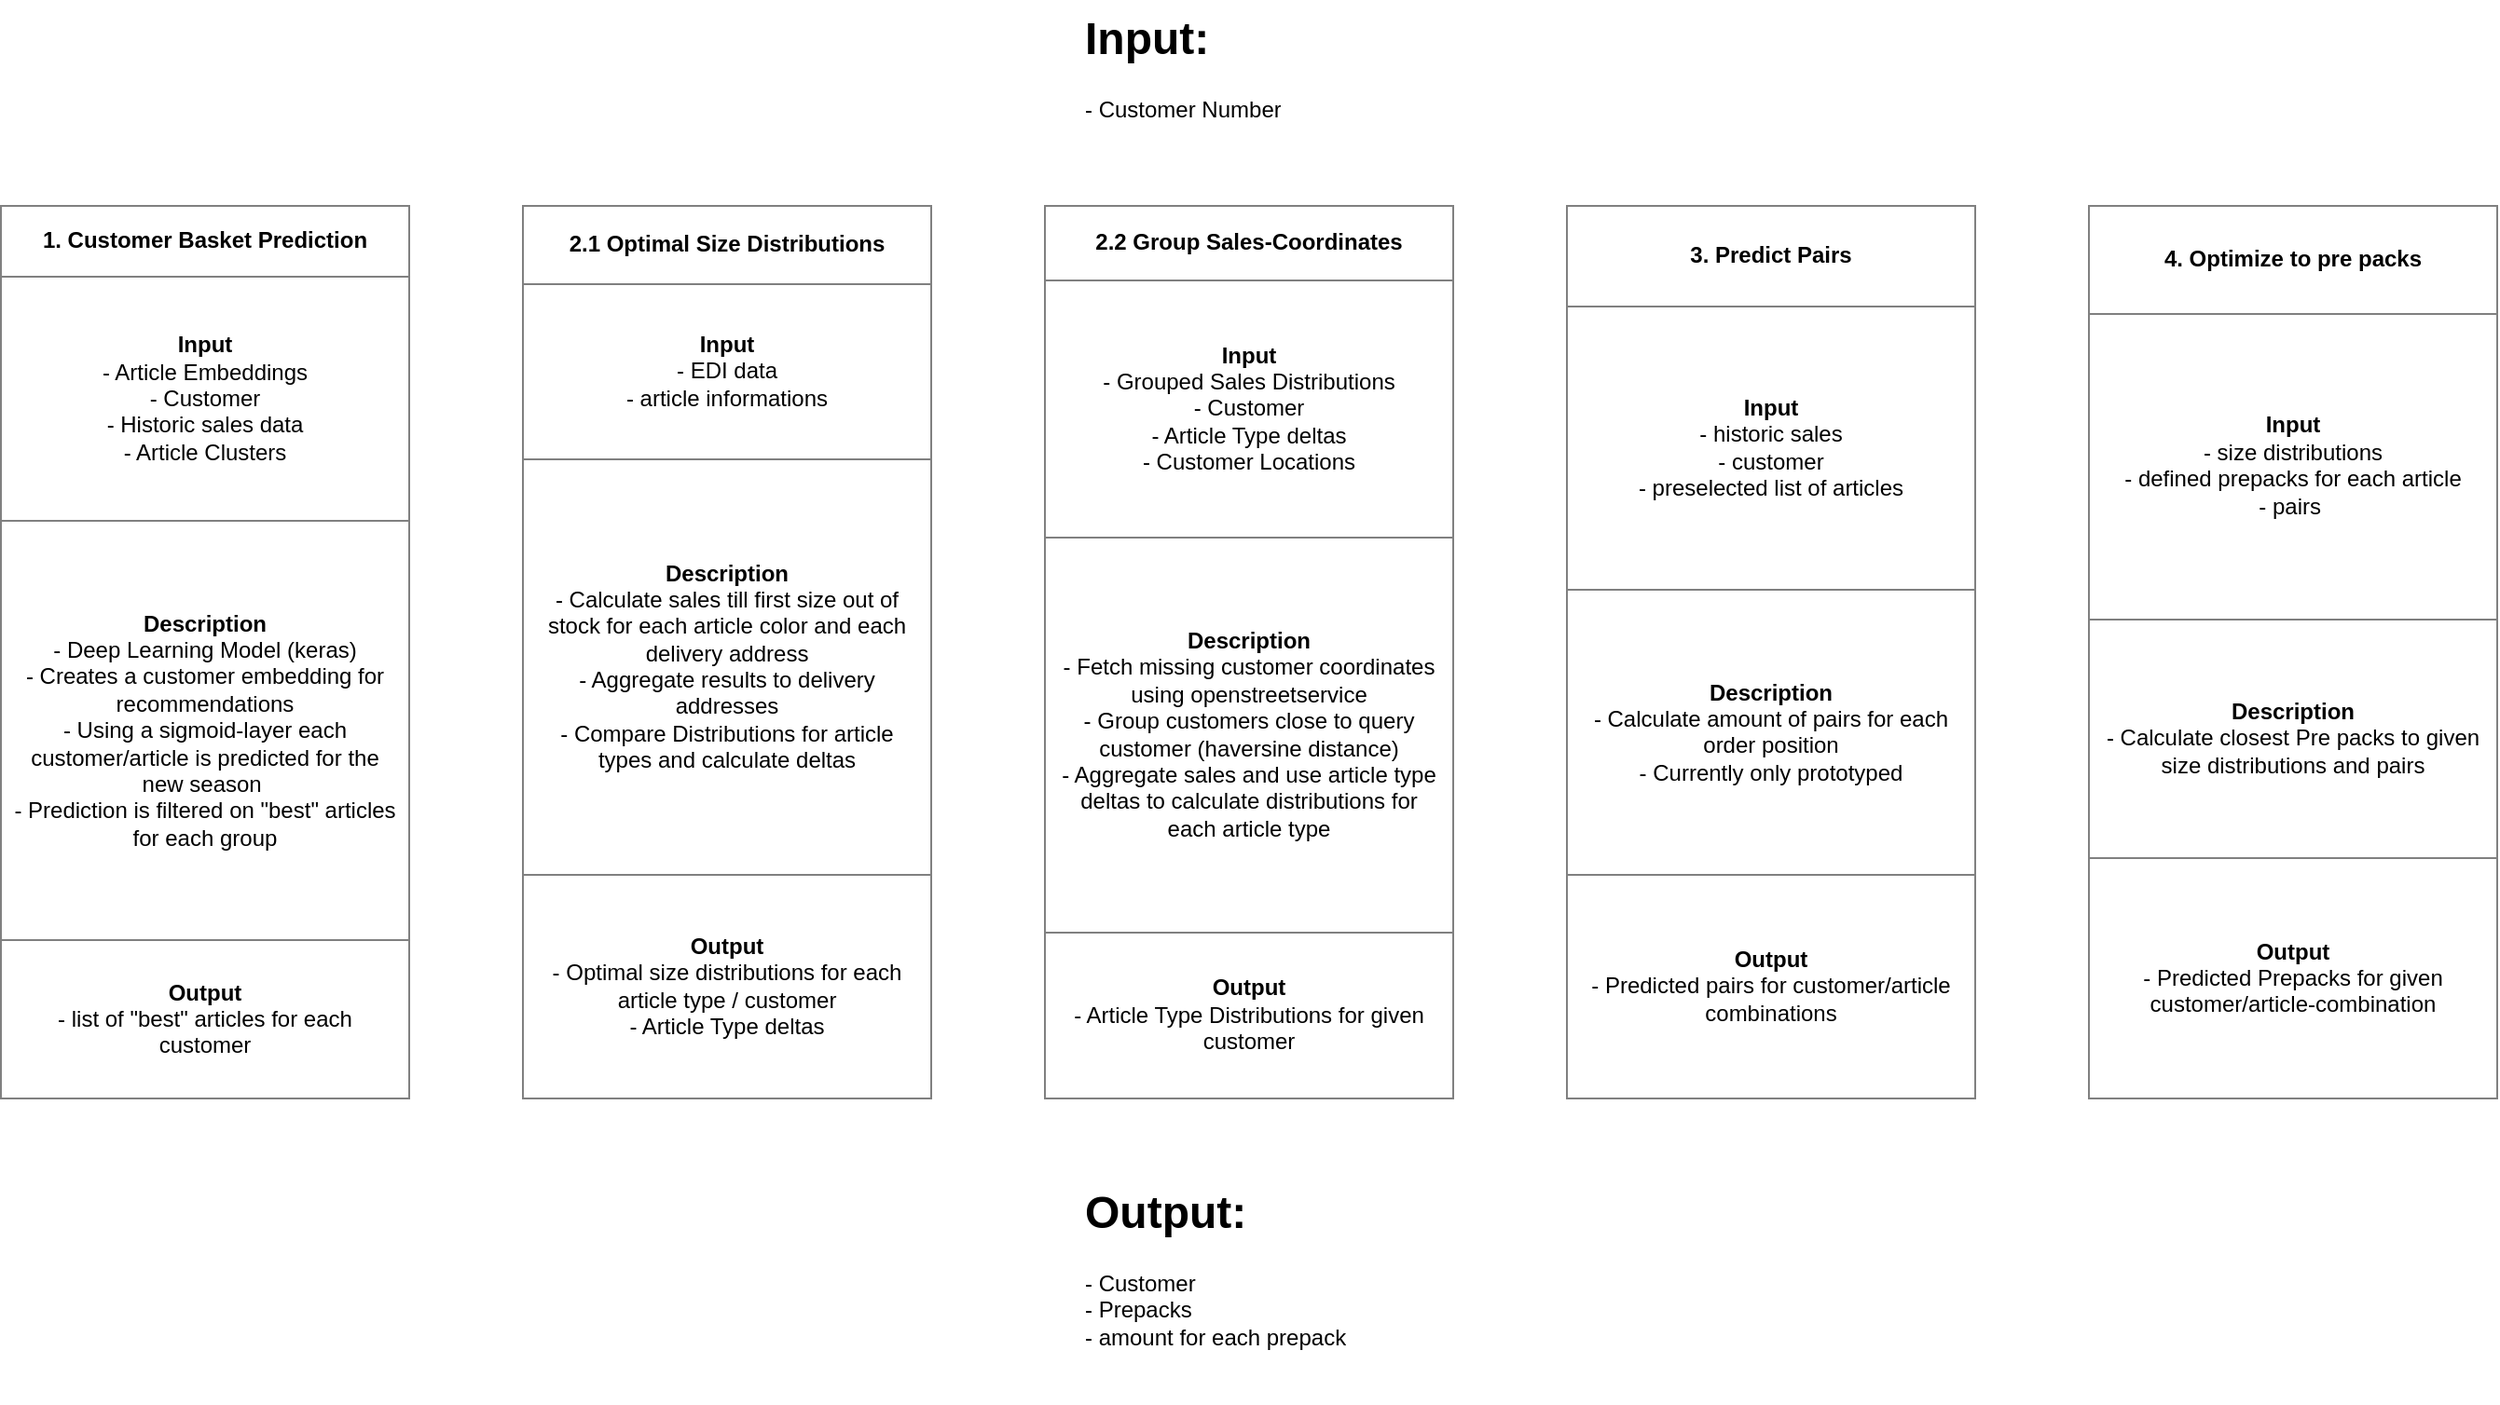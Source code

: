 <mxfile version="24.7.7">
  <diagram id="C5RBs43oDa-KdzZeNtuy" name="Page-1">
    <mxGraphModel dx="1688" dy="-216" grid="1" gridSize="10" guides="1" tooltips="1" connect="1" arrows="1" fold="1" page="1" pageScale="1" pageWidth="827" pageHeight="1169" math="0" shadow="0">
      <root>
        <mxCell id="WIyWlLk6GJQsqaUBKTNV-0" />
        <mxCell id="WIyWlLk6GJQsqaUBKTNV-1" parent="WIyWlLk6GJQsqaUBKTNV-0" />
        <mxCell id="ljx9C5uZyDrdPehaxEzy-76" value="&lt;table border=&quot;1&quot; width=&quot;100%&quot; height=&quot;100%&quot; cellpadding=&quot;4&quot; style=&quot;width:100%;height:100%;border-collapse:collapse;&quot;&gt;&lt;tbody&gt;&lt;tr&gt;&lt;th style=&quot;&quot;&gt;&lt;b&gt;1. Customer Basket Prediction&lt;/b&gt;&lt;/th&gt;&lt;/tr&gt;&lt;tr&gt;&lt;td&gt;&lt;b&gt;Input&lt;/b&gt;&lt;br&gt;- Article Embeddings&lt;br&gt;- Customer&lt;br&gt;- Historic sales data&lt;br&gt;- Article Clusters&lt;/td&gt;&lt;/tr&gt;&lt;tr&gt;&lt;td&gt;&lt;b&gt;Description&lt;/b&gt;&lt;br&gt;- Deep Learning Model (keras) &lt;br&gt;- Creates a customer embedding for recommendations&lt;br&gt;- Using a sigmoid-layer each customer/article is predicted for the new season&amp;nbsp;&lt;br&gt;- Prediction is filtered on &quot;best&quot; articles for each group&lt;br&gt;&lt;/td&gt;&lt;/tr&gt;&lt;tr&gt;&lt;td style=&quot;&quot;&gt;&lt;b&gt;Output&lt;/b&gt;&lt;br&gt;- list of &quot;best&quot; articles for each customer&lt;/td&gt;&lt;/tr&gt;&lt;/tbody&gt;&lt;/table&gt;" style="text;html=1;whiteSpace=wrap;strokeColor=none;fillColor=none;overflow=fill;align=center;" parent="WIyWlLk6GJQsqaUBKTNV-1" vertex="1">
          <mxGeometry x="520" y="1600" width="220" height="480" as="geometry" />
        </mxCell>
        <mxCell id="ljx9C5uZyDrdPehaxEzy-77" value="&lt;table border=&quot;1&quot; width=&quot;100%&quot; height=&quot;100%&quot; cellpadding=&quot;4&quot; style=&quot;width:100%;height:100%;border-collapse:collapse;&quot;&gt;&lt;tbody&gt;&lt;tr&gt;&lt;th style=&quot;&quot;&gt;&lt;b&gt;2.1 Optimal Size Distributions&lt;/b&gt;&lt;/th&gt;&lt;/tr&gt;&lt;tr&gt;&lt;td&gt;&lt;b&gt;Input&lt;/b&gt;&lt;br&gt;- EDI data&lt;br&gt;- article informations&lt;/td&gt;&lt;/tr&gt;&lt;tr&gt;&lt;td&gt;&lt;b&gt;Description&lt;/b&gt;&lt;br&gt;- Calculate sales till first size out of stock for each article color and each delivery address&lt;br&gt;- Aggregate results to delivery addresses&lt;br&gt;- Compare Distributions for article types and calculate deltas&lt;/td&gt;&lt;/tr&gt;&lt;tr&gt;&lt;td style=&quot;&quot;&gt;&lt;b&gt;Output&lt;/b&gt;&lt;br&gt;- Optimal size distributions for each article type / customer&lt;br&gt;- Article Type deltas&lt;/td&gt;&lt;/tr&gt;&lt;/tbody&gt;&lt;/table&gt;" style="text;html=1;whiteSpace=wrap;strokeColor=none;fillColor=none;overflow=fill;align=center;" parent="WIyWlLk6GJQsqaUBKTNV-1" vertex="1">
          <mxGeometry x="800" y="1600" width="220" height="480" as="geometry" />
        </mxCell>
        <mxCell id="ljx9C5uZyDrdPehaxEzy-78" value="&lt;table border=&quot;1&quot; width=&quot;100%&quot; height=&quot;100%&quot; cellpadding=&quot;4&quot; style=&quot;width:100%;height:100%;border-collapse:collapse;&quot;&gt;&lt;tbody&gt;&lt;tr&gt;&lt;th style=&quot;&quot;&gt;&lt;b&gt;2.2 Group Sales-Coordinates&lt;/b&gt;&lt;/th&gt;&lt;/tr&gt;&lt;tr&gt;&lt;td&gt;&lt;b&gt;Input&lt;/b&gt;&lt;br&gt;- Grouped Sales Distributions&lt;br&gt;- Customer&lt;br&gt;- Article Type deltas&lt;br&gt;- Customer Locations&lt;/td&gt;&lt;/tr&gt;&lt;tr&gt;&lt;td&gt;&lt;b&gt;Description&lt;/b&gt;&lt;br&gt;- Fetch missing customer coordinates using openstreetservice&lt;br&gt;- Group customers close to query customer (haversine distance)&lt;br&gt;- Aggregate sales and use article type deltas to calculate distributions for each article type&lt;br&gt;&lt;/td&gt;&lt;/tr&gt;&lt;tr&gt;&lt;td style=&quot;&quot;&gt;&lt;b&gt;Output&lt;/b&gt;&lt;br&gt;- Article Type Distributions for given customer&lt;/td&gt;&lt;/tr&gt;&lt;/tbody&gt;&lt;/table&gt;" style="text;html=1;whiteSpace=wrap;strokeColor=none;fillColor=none;overflow=fill;align=center;" parent="WIyWlLk6GJQsqaUBKTNV-1" vertex="1">
          <mxGeometry x="1080" y="1600" width="220" height="480" as="geometry" />
        </mxCell>
        <mxCell id="ljx9C5uZyDrdPehaxEzy-79" value="&lt;table border=&quot;1&quot; width=&quot;100%&quot; height=&quot;100%&quot; cellpadding=&quot;4&quot; style=&quot;width:100%;height:100%;border-collapse:collapse;&quot;&gt;&lt;tbody&gt;&lt;tr&gt;&lt;th style=&quot;&quot;&gt;&lt;b&gt;3. Predict Pairs&lt;/b&gt;&lt;/th&gt;&lt;/tr&gt;&lt;tr&gt;&lt;td&gt;&lt;b&gt;Input&lt;/b&gt;&lt;br&gt;- historic sales&lt;br&gt;- customer&lt;br&gt;- preselected list of articles&lt;/td&gt;&lt;/tr&gt;&lt;tr&gt;&lt;td&gt;&lt;b&gt;Description&lt;/b&gt;&lt;br&gt;- Calculate amount of pairs for each order position&lt;br&gt;- Currently only prototyped&lt;/td&gt;&lt;/tr&gt;&lt;tr&gt;&lt;td style=&quot;&quot;&gt;&lt;b&gt;Output&lt;/b&gt;&lt;br&gt;- Predicted pairs for customer/article combinations&lt;/td&gt;&lt;/tr&gt;&lt;/tbody&gt;&lt;/table&gt;" style="text;html=1;whiteSpace=wrap;strokeColor=none;fillColor=none;overflow=fill;align=center;" parent="WIyWlLk6GJQsqaUBKTNV-1" vertex="1">
          <mxGeometry x="1360" y="1600" width="220" height="480" as="geometry" />
        </mxCell>
        <mxCell id="ljx9C5uZyDrdPehaxEzy-80" value="&lt;table border=&quot;1&quot; width=&quot;100%&quot; height=&quot;100%&quot; cellpadding=&quot;4&quot; style=&quot;width:100%;height:100%;border-collapse:collapse;&quot;&gt;&lt;tbody&gt;&lt;tr&gt;&lt;th style=&quot;&quot;&gt;&lt;b&gt;4. Optimize to pre packs&lt;/b&gt;&lt;/th&gt;&lt;/tr&gt;&lt;tr&gt;&lt;td&gt;&lt;b&gt;Input&lt;/b&gt;&lt;br&gt;- size distributions&lt;br&gt;- defined prepacks for each article&lt;br&gt;- pairs&amp;nbsp;&lt;/td&gt;&lt;/tr&gt;&lt;tr&gt;&lt;td&gt;&lt;b&gt;Description&lt;/b&gt;&lt;br&gt;- Calculate closest Pre packs to given size distributions and pairs&lt;/td&gt;&lt;/tr&gt;&lt;tr&gt;&lt;td style=&quot;&quot;&gt;&lt;b&gt;Output&lt;/b&gt;&lt;br&gt;- Predicted Prepacks for given customer/article-combination&lt;/td&gt;&lt;/tr&gt;&lt;/tbody&gt;&lt;/table&gt;" style="text;html=1;whiteSpace=wrap;strokeColor=none;fillColor=none;overflow=fill;align=center;" parent="WIyWlLk6GJQsqaUBKTNV-1" vertex="1">
          <mxGeometry x="1640" y="1600" width="220" height="480" as="geometry" />
        </mxCell>
        <mxCell id="yD8Dv7ujjsd86Jje5IjI-0" value="&lt;h1 style=&quot;margin-top: 0px;&quot;&gt;Output:&lt;/h1&gt;&lt;div&gt;- Customer&lt;/div&gt;&lt;div&gt;- Prepacks&lt;/div&gt;&lt;div&gt;- amount for each prepack&lt;/div&gt;" style="text;html=1;whiteSpace=wrap;overflow=hidden;rounded=0;" vertex="1" parent="WIyWlLk6GJQsqaUBKTNV-1">
          <mxGeometry x="1100" y="2120" width="180" height="120" as="geometry" />
        </mxCell>
        <mxCell id="yD8Dv7ujjsd86Jje5IjI-1" value="&lt;h1 style=&quot;margin-top: 0px;&quot;&gt;Input:&lt;/h1&gt;&lt;div&gt;- Customer Number&lt;/div&gt;" style="text;html=1;whiteSpace=wrap;overflow=hidden;rounded=0;" vertex="1" parent="WIyWlLk6GJQsqaUBKTNV-1">
          <mxGeometry x="1100" y="1490" width="180" height="80" as="geometry" />
        </mxCell>
      </root>
    </mxGraphModel>
  </diagram>
</mxfile>
